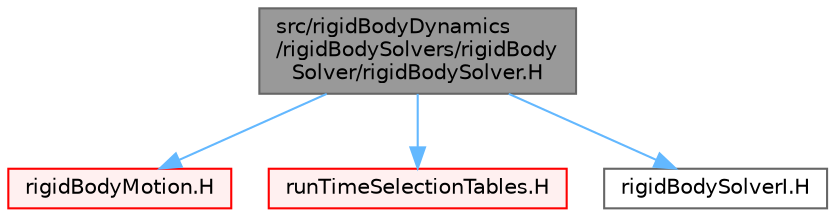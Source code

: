digraph "src/rigidBodyDynamics/rigidBodySolvers/rigidBodySolver/rigidBodySolver.H"
{
 // LATEX_PDF_SIZE
  bgcolor="transparent";
  edge [fontname=Helvetica,fontsize=10,labelfontname=Helvetica,labelfontsize=10];
  node [fontname=Helvetica,fontsize=10,shape=box,height=0.2,width=0.4];
  Node1 [id="Node000001",label="src/rigidBodyDynamics\l/rigidBodySolvers/rigidBody\lSolver/rigidBodySolver.H",height=0.2,width=0.4,color="gray40", fillcolor="grey60", style="filled", fontcolor="black",tooltip=" "];
  Node1 -> Node2 [id="edge1_Node000001_Node000002",color="steelblue1",style="solid",tooltip=" "];
  Node2 [id="Node000002",label="rigidBodyMotion.H",height=0.2,width=0.4,color="red", fillcolor="#FFF0F0", style="filled",URL="$rigidBodyMotion_8H.html",tooltip=" "];
  Node1 -> Node131 [id="edge2_Node000001_Node000131",color="steelblue1",style="solid",tooltip=" "];
  Node131 [id="Node000131",label="runTimeSelectionTables.H",height=0.2,width=0.4,color="red", fillcolor="#FFF0F0", style="filled",URL="$runTimeSelectionTables_8H.html",tooltip="Macros to ease declaration of run-time selection tables."];
  Node1 -> Node262 [id="edge3_Node000001_Node000262",color="steelblue1",style="solid",tooltip=" "];
  Node262 [id="Node000262",label="rigidBodySolverI.H",height=0.2,width=0.4,color="grey40", fillcolor="white", style="filled",URL="$rigidBodySolverI_8H.html",tooltip=" "];
}
